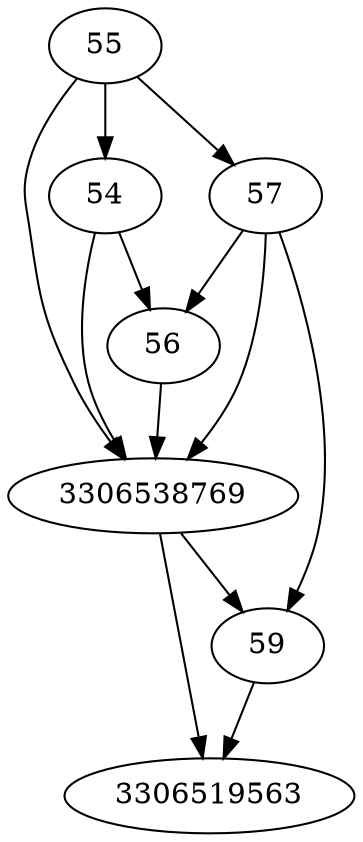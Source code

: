 strict digraph  {
3306519563;
3306538769;
54;
55;
56;
57;
59;
3306538769 -> 59;
3306538769 -> 3306519563;
54 -> 3306538769;
54 -> 56;
55 -> 3306538769;
55 -> 57;
55 -> 54;
56 -> 3306538769;
57 -> 56;
57 -> 3306538769;
57 -> 59;
59 -> 3306519563;
}
